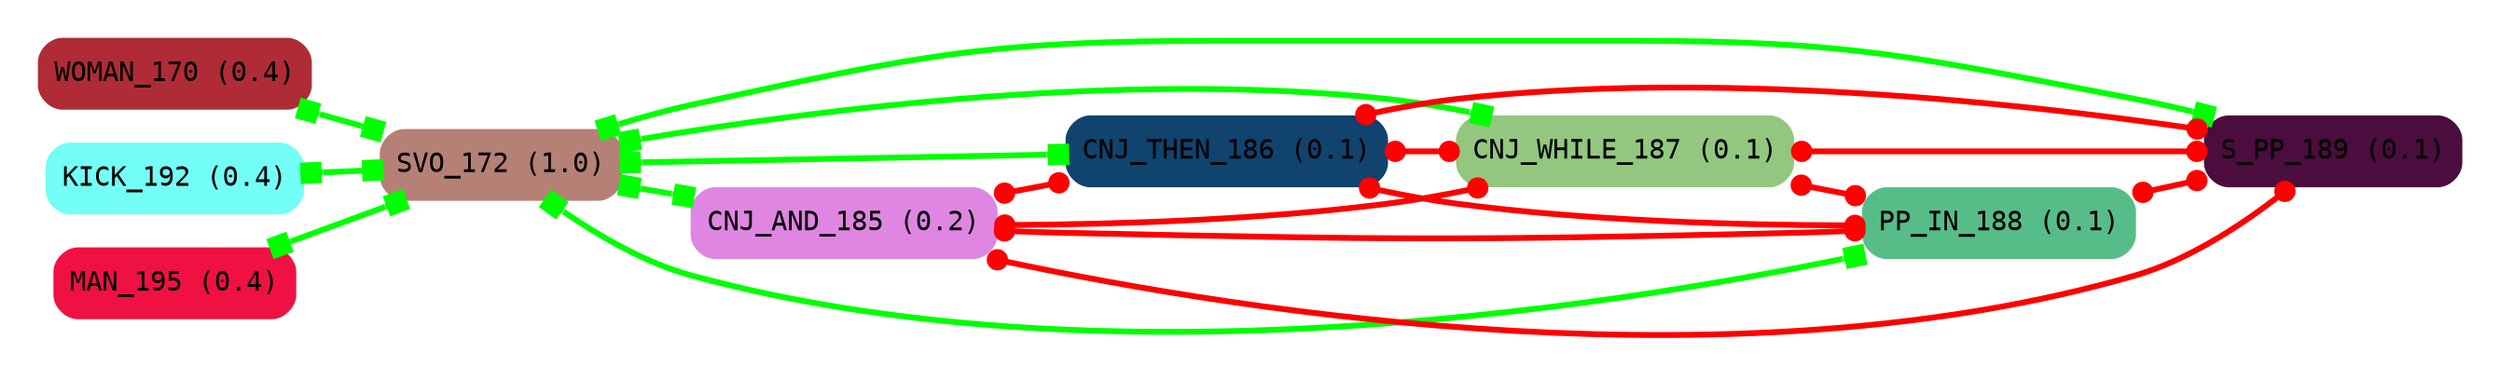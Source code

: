 digraph Grammatical_WM_C_concise {
rankdir=LR;
style=rounded;
labeljust=l;
compound=true;
subgraph cluster_C2_cluster {
color=white;
label="";
fill=white;
WOMAN_170 [shape=box, fontname=consolas, fontsize=14, fillcolor="#af2c36", color="#af2c36", style="filled, rounded", label=<<FONT FACE="consolas">WOMAN_170 (0.4)</FONT>>];
SVO_172 [shape=box, fontname=consolas, fontsize=14, fillcolor="#b58075", color="#b58075", style="filled, rounded", label=<<FONT FACE="consolas">SVO_172 (1.0)</FONT>>];
CNJ_AND_185 [shape=box, fontname=consolas, fontsize=14, fillcolor="#df86e2", color="#df86e2", style="filled, rounded", label=<<FONT FACE="consolas">CNJ_AND_185 (0.2)</FONT>>];
CNJ_THEN_186 [shape=box, fontname=consolas, fontsize=14, fillcolor="#10436d", color="#10436d", style="filled, rounded", label=<<FONT FACE="consolas">CNJ_THEN_186 (0.1)</FONT>>];
CNJ_WHILE_187 [shape=box, fontname=consolas, fontsize=14, fillcolor="#93c77f", color="#93c77f", style="filled, rounded", label=<<FONT FACE="consolas">CNJ_WHILE_187 (0.1)</FONT>>];
PP_IN_188 [shape=box, fontname=consolas, fontsize=14, fillcolor="#57bd88", color="#57bd88", style="filled, rounded", label=<<FONT FACE="consolas">PP_IN_188 (0.1)</FONT>>];
S_PP_189 [shape=box, fontname=consolas, fontsize=14, fillcolor="#4b0d3e", color="#4b0d3e", style="filled, rounded", label=<<FONT FACE="consolas">S_PP_189 (0.1)</FONT>>];
KICK_192 [shape=box, fontname=consolas, fontsize=14, fillcolor="#73fef6", color="#73fef6", style="filled, rounded", label=<<FONT FACE="consolas">KICK_192 (0.4)</FONT>>];
MAN_195 [shape=box, fontname=consolas, fontsize=14, fillcolor="#ef1142", color="#ef1142", style="filled, rounded", label=<<FONT FACE="consolas">MAN_195 (0.4)</FONT>>];
WOMAN_170 -> SVO_172  [arrowhead=box, splines=spline, color=green, arrowtail=box, dir=both, penwidth=3];
KICK_192 -> SVO_172  [arrowhead=box, splines=spline, color=green, arrowtail=box, dir=both, penwidth=3];
MAN_195 -> SVO_172  [arrowhead=box, splines=spline, color=green, arrowtail=box, dir=both, penwidth=3];
SVO_172 -> CNJ_AND_185  [arrowhead=box, splines=spline, color=green, arrowtail=box, dir=both, penwidth=3];
SVO_172 -> CNJ_THEN_186  [arrowhead=box, splines=spline, color=green, arrowtail=box, dir=both, penwidth=3];
SVO_172 -> CNJ_WHILE_187  [arrowhead=box, splines=spline, color=green, arrowtail=box, dir=both, penwidth=3];
SVO_172 -> PP_IN_188  [arrowhead=box, splines=spline, color=green, arrowtail=box, dir=both, penwidth=3];
SVO_172 -> S_PP_189  [arrowhead=box, splines=spline, color=green, arrowtail=box, dir=both, penwidth=3];
CNJ_AND_185 -> CNJ_THEN_186  [arrowhead=dot, splines=spline, color=red, arrowtail=dot, dir=both, penwidth=3];
CNJ_AND_185 -> CNJ_WHILE_187  [arrowhead=dot, splines=spline, color=red, arrowtail=dot, dir=both, penwidth=3];
CNJ_AND_185 -> PP_IN_188  [arrowhead=dot, splines=spline, color=red, arrowtail=dot, dir=both, penwidth=3];
CNJ_AND_185 -> S_PP_189  [arrowhead=dot, splines=spline, color=red, arrowtail=dot, dir=both, penwidth=3];
CNJ_THEN_186 -> CNJ_WHILE_187  [arrowhead=dot, splines=spline, color=red, arrowtail=dot, dir=both, penwidth=3];
CNJ_THEN_186 -> PP_IN_188  [arrowhead=dot, splines=spline, color=red, arrowtail=dot, dir=both, penwidth=3];
CNJ_THEN_186 -> S_PP_189  [arrowhead=dot, splines=spline, color=red, arrowtail=dot, dir=both, penwidth=3];
CNJ_WHILE_187 -> PP_IN_188  [arrowhead=dot, splines=spline, color=red, arrowtail=dot, dir=both, penwidth=3];
CNJ_WHILE_187 -> S_PP_189  [arrowhead=dot, splines=spline, color=red, arrowtail=dot, dir=both, penwidth=3];
PP_IN_188 -> S_PP_189  [arrowhead=dot, splines=spline, color=red, arrowtail=dot, dir=both, penwidth=3];
}

}
